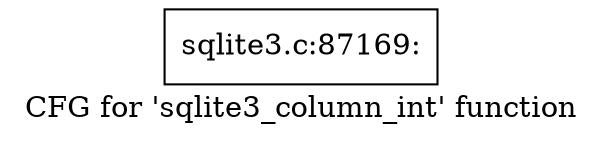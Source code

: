 digraph "CFG for 'sqlite3_column_int' function" {
	label="CFG for 'sqlite3_column_int' function";

	Node0x55c0f5cc41a0 [shape=record,label="{sqlite3.c:87169:}"];
}
